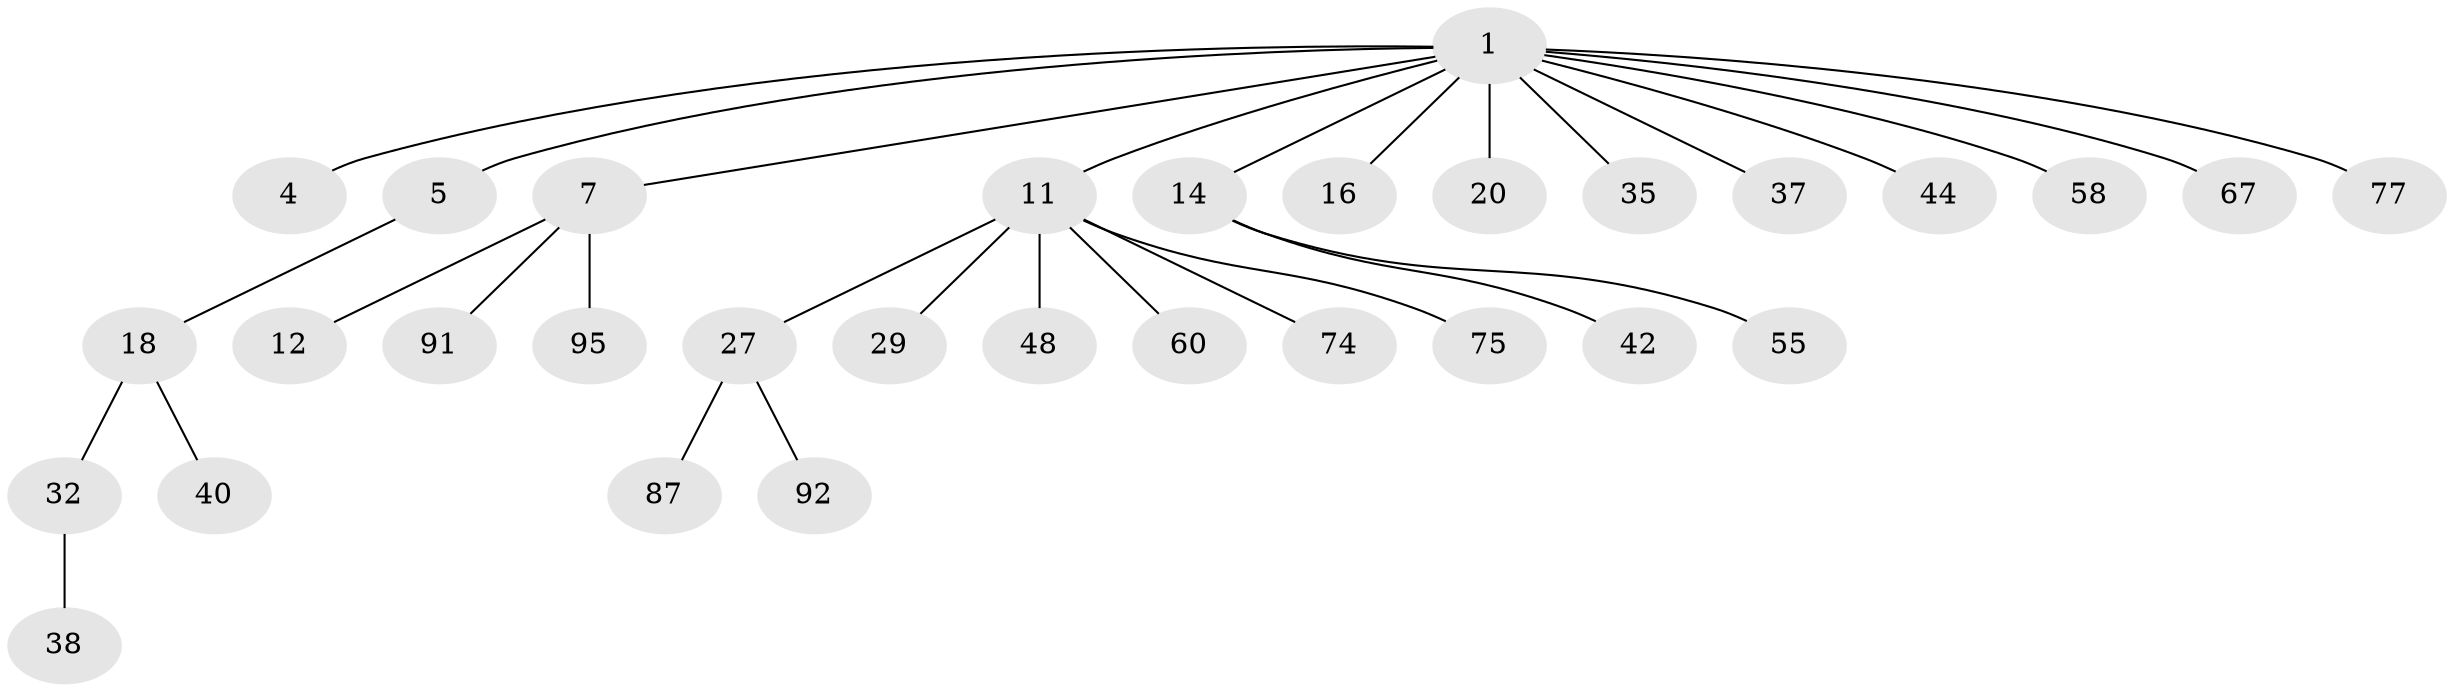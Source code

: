 // original degree distribution, {6: 0.009615384615384616, 5: 0.057692307692307696, 2: 0.2403846153846154, 1: 0.49038461538461536, 4: 0.057692307692307696, 3: 0.14423076923076922}
// Generated by graph-tools (version 1.1) at 2025/19/03/04/25 18:19:04]
// undirected, 31 vertices, 30 edges
graph export_dot {
graph [start="1"]
  node [color=gray90,style=filled];
  1 [super="+2+10+3"];
  4;
  5 [super="+8"];
  7 [super="+9+21+25"];
  11 [super="+84+33+17"];
  12 [super="+26+59"];
  14 [super="+15+43"];
  16;
  18 [super="+34+22+49"];
  20 [super="+61+56"];
  27 [super="+31+30+83+57"];
  29;
  32 [super="+39+68"];
  35 [super="+99"];
  37 [super="+41"];
  38;
  40;
  42 [super="+88"];
  44 [super="+53+64"];
  48 [super="+80"];
  55;
  58 [super="+103"];
  60;
  67;
  74 [super="+90"];
  75;
  77 [super="+93+79"];
  87 [super="+89"];
  91;
  92;
  95;
  1 -- 4;
  1 -- 5;
  1 -- 7;
  1 -- 67;
  1 -- 35;
  1 -- 20;
  1 -- 37;
  1 -- 16;
  1 -- 77;
  1 -- 58;
  1 -- 11;
  1 -- 44;
  1 -- 14;
  5 -- 18;
  7 -- 12;
  7 -- 91;
  7 -- 95;
  11 -- 74;
  11 -- 48;
  11 -- 27;
  11 -- 75;
  11 -- 60;
  11 -- 29;
  14 -- 42;
  14 -- 55;
  18 -- 32;
  18 -- 40;
  27 -- 92;
  27 -- 87;
  32 -- 38;
}
